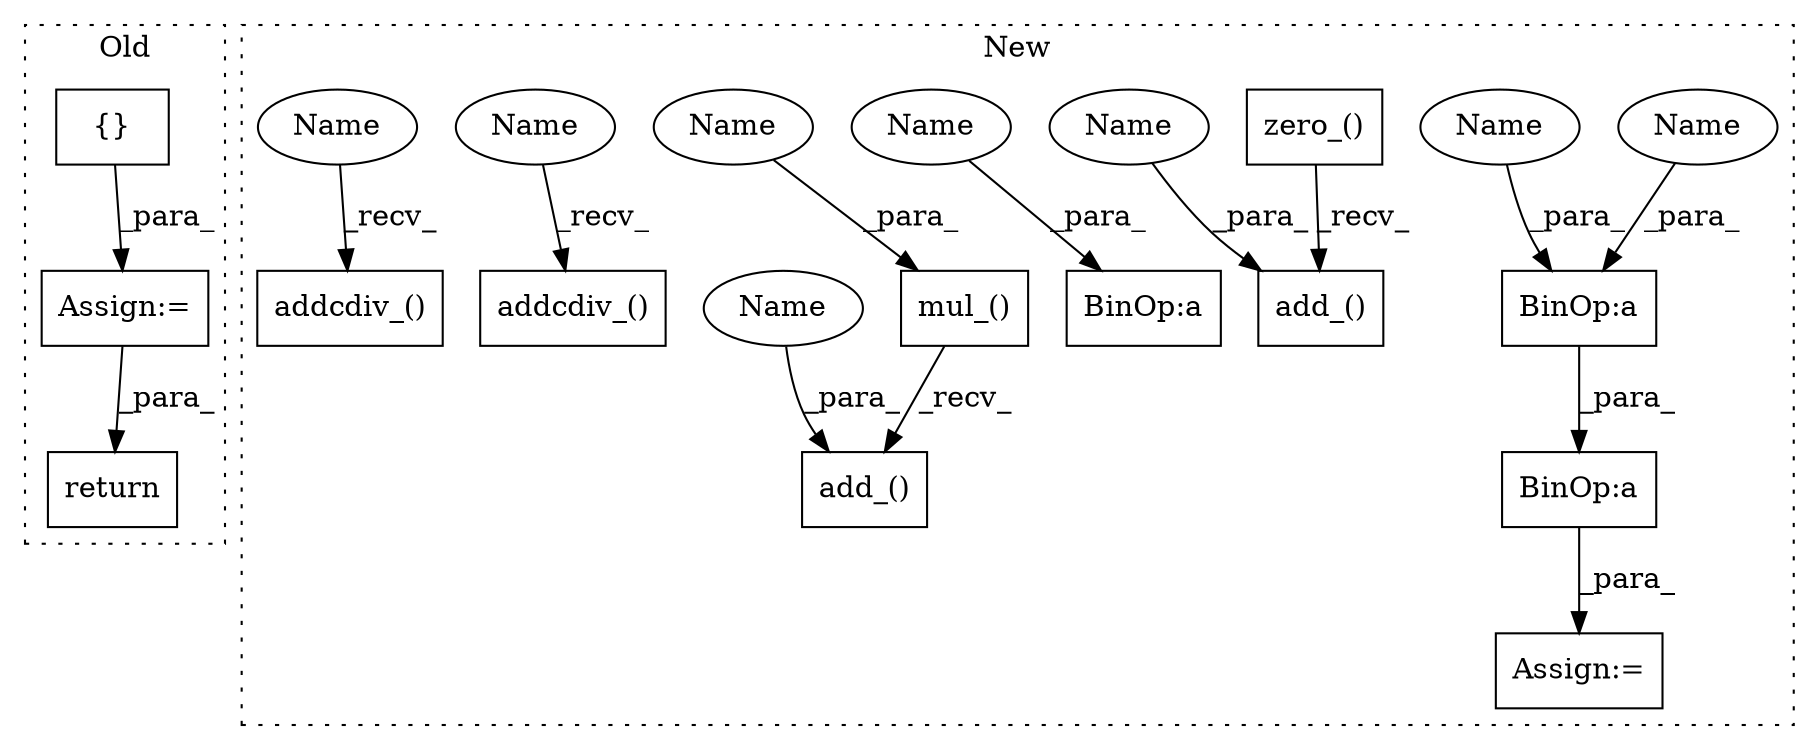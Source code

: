 digraph G {
subgraph cluster0 {
1 [label="{}" a="59" s="8003,8003" l="2,1" shape="box"];
11 [label="Assign:=" a="68" s="8000" l="3" shape="box"];
13 [label="return" a="93" s="8986" l="7" shape="box"];
label = "Old";
style="dotted";
}
subgraph cluster1 {
2 [label="mul_()" a="75" s="8704,8731" l="22,1" shape="box"];
3 [label="zero_()" a="75" s="9494" l="24" shape="box"];
4 [label="BinOp:a" a="82" s="9074" l="3" shape="box"];
5 [label="addcdiv_()" a="75" s="9319,9348" l="15,19" shape="box"];
6 [label="BinOp:a" a="82" s="9024" l="3" shape="box"];
7 [label="addcdiv_()" a="75" s="9380,9414" l="15,24" shape="box"];
8 [label="BinOp:a" a="82" s="9024" l="11" shape="box"];
9 [label="add_()" a="75" s="8704,8742" l="34,1" shape="box"];
10 [label="add_()" a="75" s="9494,9528" l="30,13" shape="box"];
12 [label="Assign:=" a="68" s="9019" l="3" shape="box"];
14 [label="Name" a="87" s="8726" l="5" shape="ellipse"];
15 [label="Name" a="87" s="9027" l="5" shape="ellipse"];
16 [label="Name" a="87" s="9072" l="2" shape="ellipse"];
17 [label="Name" a="87" s="9022" l="2" shape="ellipse"];
18 [label="Name" a="87" s="9524" l="4" shape="ellipse"];
19 [label="Name" a="87" s="8738" l="4" shape="ellipse"];
20 [label="Name" a="87" s="9380" l="5" shape="ellipse"];
21 [label="Name" a="87" s="9319" l="5" shape="ellipse"];
label = "New";
style="dotted";
}
1 -> 11 [label="_para_"];
2 -> 9 [label="_recv_"];
3 -> 10 [label="_recv_"];
6 -> 8 [label="_para_"];
8 -> 12 [label="_para_"];
11 -> 13 [label="_para_"];
14 -> 2 [label="_para_"];
15 -> 6 [label="_para_"];
16 -> 4 [label="_para_"];
17 -> 6 [label="_para_"];
18 -> 10 [label="_para_"];
19 -> 9 [label="_para_"];
20 -> 7 [label="_recv_"];
21 -> 5 [label="_recv_"];
}